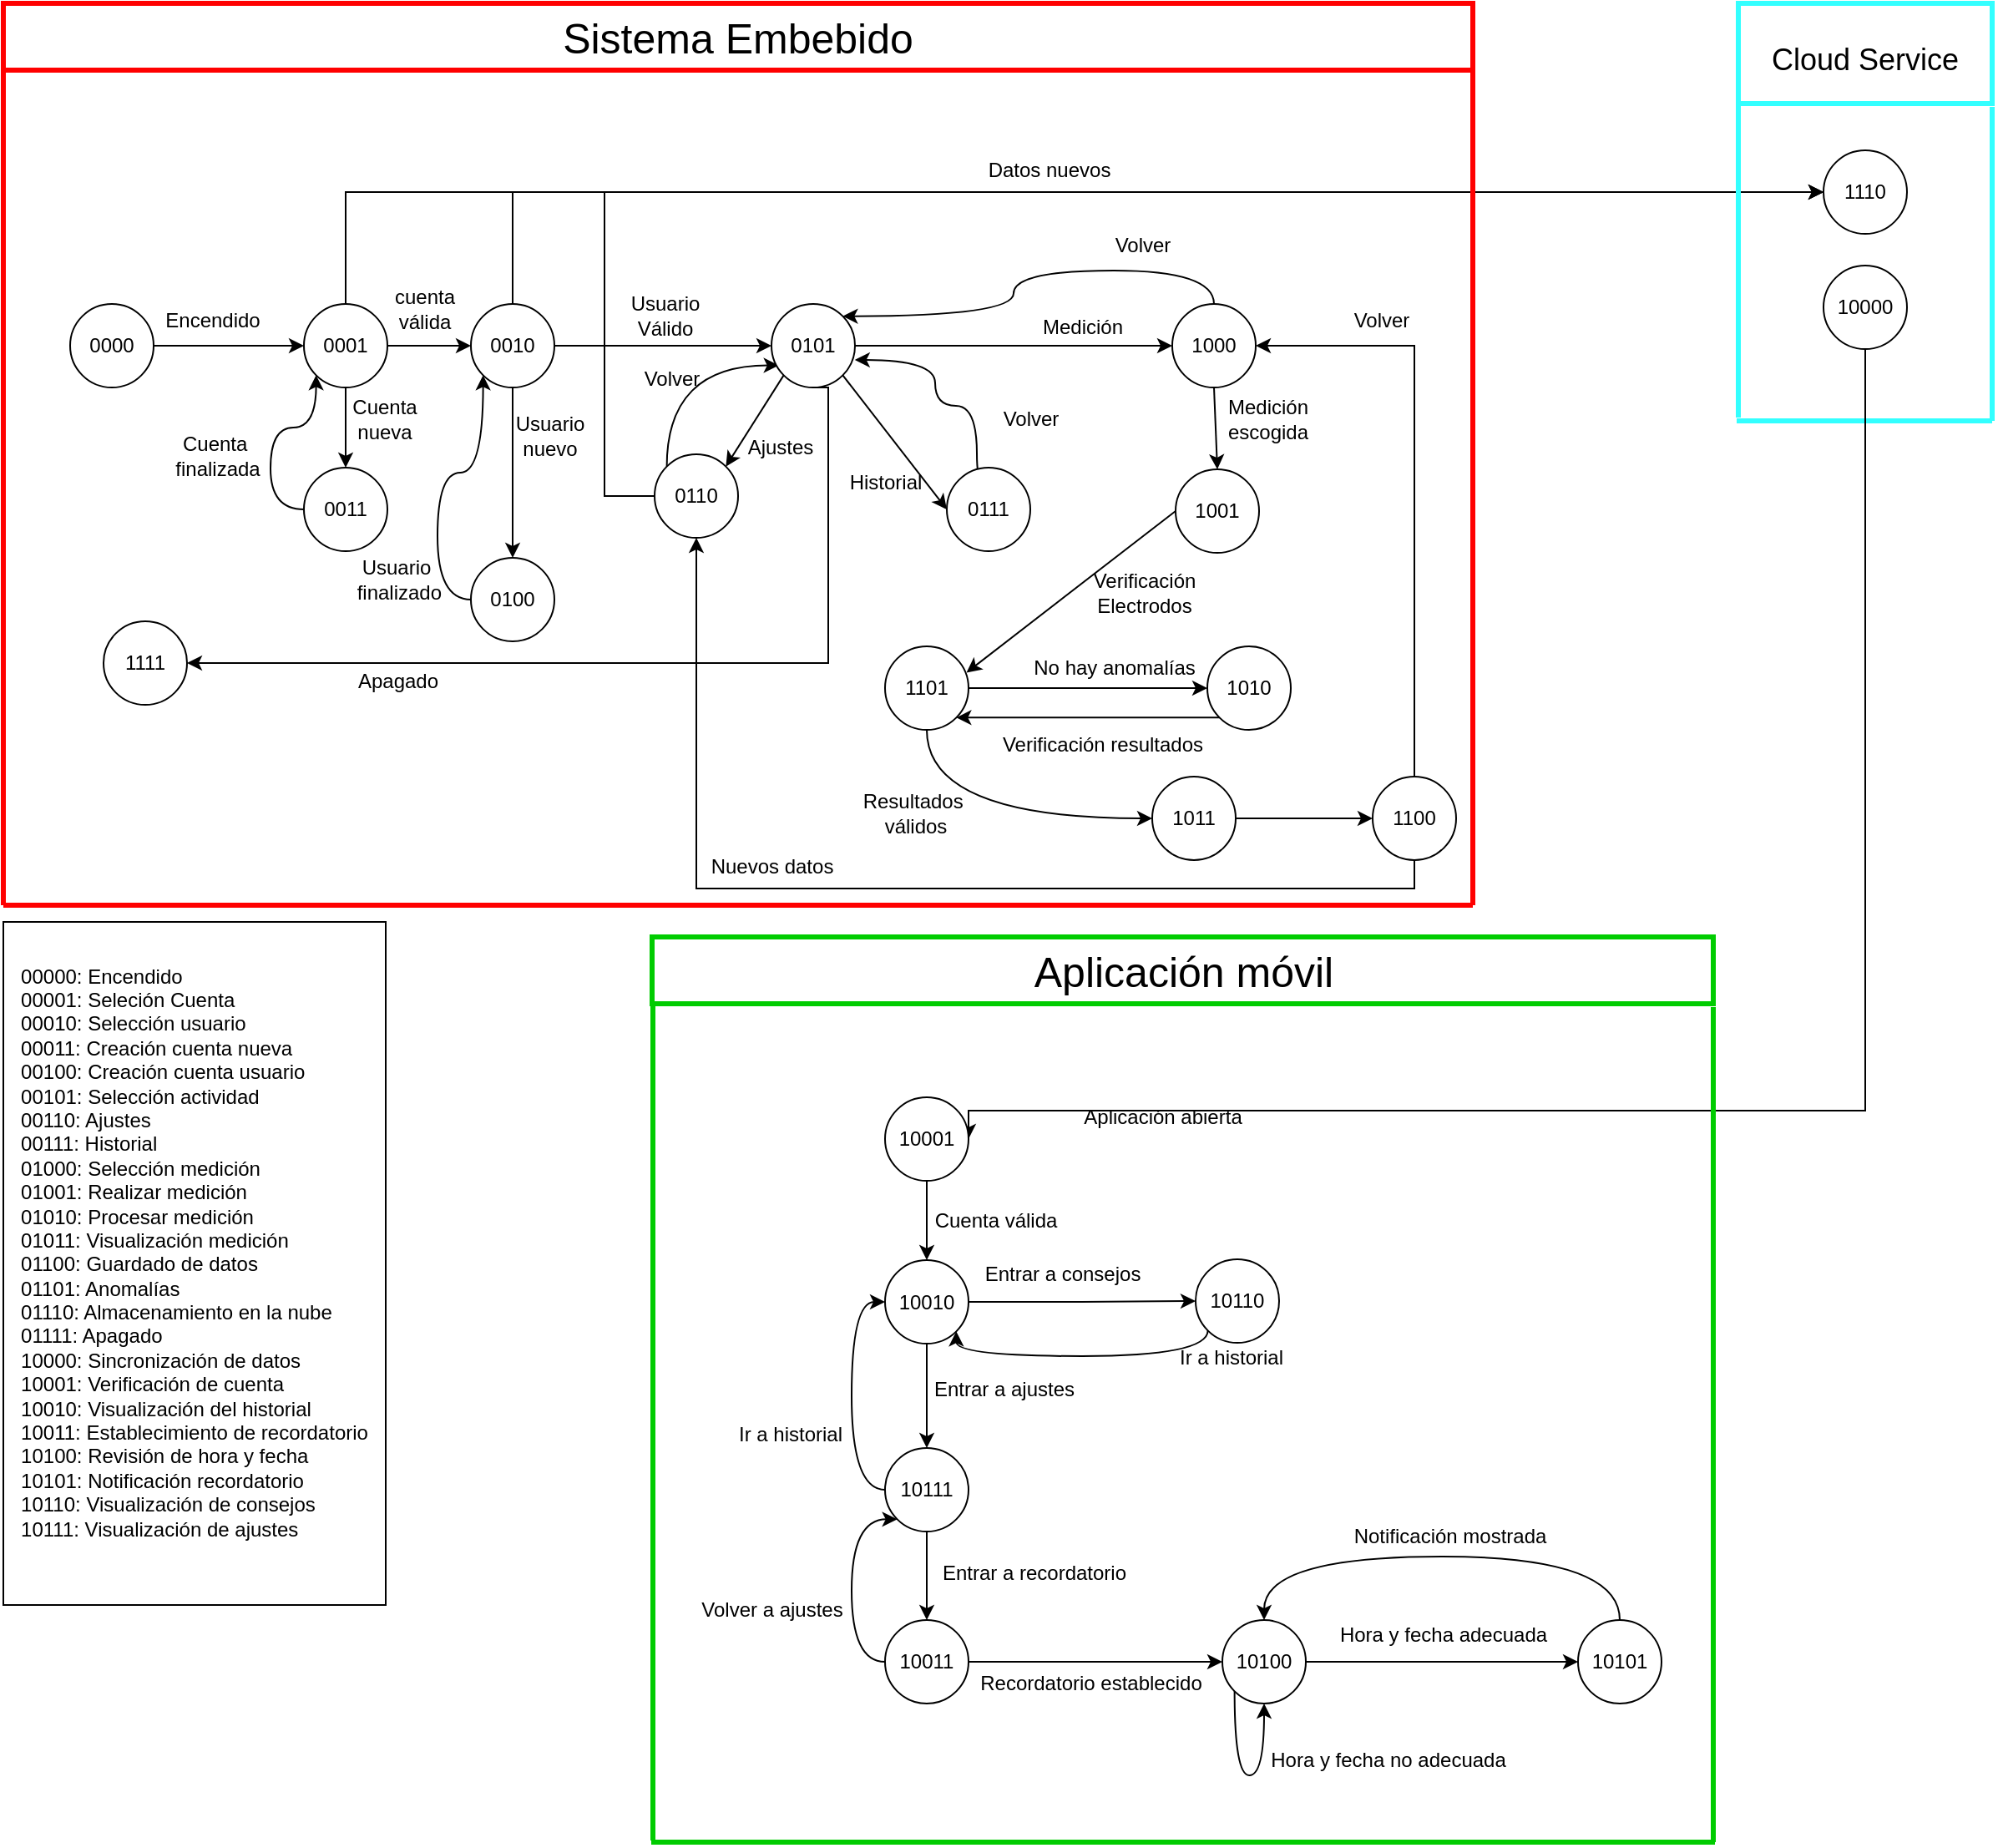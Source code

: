 <mxfile version="15.7.1" type="github">
  <diagram id="FmIkokVJy6Wc5SHlGy2X" name="Page-1">
    <mxGraphModel dx="835" dy="1308" grid="0" gridSize="10" guides="1" tooltips="1" connect="1" arrows="1" fold="1" page="0" pageScale="1" pageWidth="1100" pageHeight="850" math="0" shadow="0">
      <root>
        <mxCell id="0" />
        <mxCell id="1" parent="0" />
        <mxCell id="qjmVasq7lAUF9xXz4wal-26" value="" style="edgeStyle=orthogonalEdgeStyle;rounded=0;orthogonalLoop=1;jettySize=auto;html=1;strokeColor=#000000;" parent="1" source="qjmVasq7lAUF9xXz4wal-3" target="qjmVasq7lAUF9xXz4wal-6" edge="1">
          <mxGeometry relative="1" as="geometry" />
        </mxCell>
        <mxCell id="qjmVasq7lAUF9xXz4wal-3" value="0000" style="ellipse;whiteSpace=wrap;html=1;aspect=fixed;" parent="1" vertex="1">
          <mxGeometry x="1160" y="180" width="50" height="50" as="geometry" />
        </mxCell>
        <mxCell id="qjmVasq7lAUF9xXz4wal-4" value="&lt;div style=&quot;text-align: left&quot;&gt;&lt;span&gt;00000: Encendido&lt;/span&gt;&lt;/div&gt;&lt;div style=&quot;text-align: left&quot;&gt;&lt;span&gt;00001: Seleción Cuenta&lt;/span&gt;&lt;/div&gt;&lt;div style=&quot;text-align: left&quot;&gt;&lt;span&gt;00010: Selección usuario&lt;/span&gt;&lt;/div&gt;&lt;div style=&quot;text-align: left&quot;&gt;&lt;span&gt;00011: Creación cuenta nueva&lt;/span&gt;&lt;/div&gt;&lt;div style=&quot;text-align: left&quot;&gt;&lt;span&gt;00100: Creación cuenta usuario&lt;/span&gt;&lt;/div&gt;&lt;div style=&quot;text-align: left&quot;&gt;&lt;span&gt;00101: Selección actividad&lt;/span&gt;&lt;/div&gt;&lt;div style=&quot;text-align: left&quot;&gt;&lt;span&gt;00110: Ajustes&amp;nbsp;&lt;/span&gt;&lt;/div&gt;&lt;div style=&quot;text-align: left&quot;&gt;&lt;span&gt;00111: Historial&lt;/span&gt;&lt;/div&gt;&lt;div style=&quot;text-align: left&quot;&gt;&lt;span&gt;01000: Selección medición&lt;/span&gt;&lt;/div&gt;&lt;div style=&quot;text-align: left&quot;&gt;&lt;span&gt;01001: Realizar medición&lt;/span&gt;&lt;/div&gt;&lt;div style=&quot;text-align: left&quot;&gt;&lt;span&gt;01010: Procesar medición&lt;/span&gt;&lt;/div&gt;&lt;div style=&quot;text-align: left&quot;&gt;&lt;span&gt;01011: Visualización medición&lt;/span&gt;&lt;/div&gt;&lt;div style=&quot;text-align: left&quot;&gt;&lt;span&gt;01100: Guardado de datos&lt;/span&gt;&lt;/div&gt;&lt;div style=&quot;text-align: left&quot;&gt;&lt;span&gt;01101: Anomalías&lt;/span&gt;&lt;/div&gt;&lt;div style=&quot;text-align: left&quot;&gt;&lt;span&gt;01110: Almacenamiento en la nube&amp;nbsp;&lt;/span&gt;&lt;/div&gt;&lt;div style=&quot;text-align: left&quot;&gt;&lt;span&gt;01111: Apagado&lt;/span&gt;&lt;/div&gt;&lt;div style=&quot;text-align: left&quot;&gt;&lt;span&gt;10000: Sincronización de datos&lt;/span&gt;&lt;/div&gt;&lt;div style=&quot;text-align: left&quot;&gt;&lt;span&gt;10001: Verificación de cuenta&lt;/span&gt;&lt;/div&gt;&lt;div style=&quot;text-align: left&quot;&gt;&lt;span&gt;10010: Visualización del historial&lt;/span&gt;&lt;/div&gt;&lt;div style=&quot;text-align: left&quot;&gt;&lt;span&gt;10011: Establecimiento de recordatorio&lt;/span&gt;&lt;/div&gt;&lt;div style=&quot;text-align: left&quot;&gt;&lt;span&gt;10100: Revisión de hora y fecha&lt;/span&gt;&lt;/div&gt;&lt;div style=&quot;text-align: left&quot;&gt;&lt;span&gt;10101: Notificación recordatorio&lt;/span&gt;&lt;/div&gt;&lt;div style=&quot;text-align: left&quot;&gt;&lt;span&gt;10110: Visualización de consejos&lt;/span&gt;&lt;/div&gt;&lt;div style=&quot;text-align: left&quot;&gt;&lt;span&gt;10111: Visualización de ajustes&lt;/span&gt;&lt;/div&gt;&lt;div style=&quot;text-align: left&quot;&gt;&lt;br&gt;&lt;/div&gt;" style="text;html=1;strokeColor=default;fillColor=none;align=center;verticalAlign=middle;whiteSpace=wrap;rounded=0;" parent="1" vertex="1">
          <mxGeometry x="1120" y="550" width="229" height="409" as="geometry" />
        </mxCell>
        <mxCell id="qjmVasq7lAUF9xXz4wal-24" value="" style="edgeStyle=orthogonalEdgeStyle;rounded=0;orthogonalLoop=1;jettySize=auto;html=1;strokeColor=#000000;" parent="1" source="qjmVasq7lAUF9xXz4wal-6" target="qjmVasq7lAUF9xXz4wal-17" edge="1">
          <mxGeometry relative="1" as="geometry" />
        </mxCell>
        <mxCell id="qjmVasq7lAUF9xXz4wal-27" value="" style="edgeStyle=orthogonalEdgeStyle;rounded=0;orthogonalLoop=1;jettySize=auto;html=1;strokeColor=#000000;" parent="1" source="qjmVasq7lAUF9xXz4wal-6" target="qjmVasq7lAUF9xXz4wal-8" edge="1">
          <mxGeometry relative="1" as="geometry" />
        </mxCell>
        <mxCell id="qjmVasq7lAUF9xXz4wal-52" style="edgeStyle=orthogonalEdgeStyle;rounded=0;orthogonalLoop=1;jettySize=auto;html=1;exitX=0.5;exitY=0;exitDx=0;exitDy=0;entryX=0;entryY=0.5;entryDx=0;entryDy=0;strokeColor=#000000;" parent="1" source="qjmVasq7lAUF9xXz4wal-6" target="qjmVasq7lAUF9xXz4wal-19" edge="1">
          <mxGeometry relative="1" as="geometry" />
        </mxCell>
        <mxCell id="qjmVasq7lAUF9xXz4wal-6" value="0001" style="ellipse;whiteSpace=wrap;html=1;aspect=fixed;" parent="1" vertex="1">
          <mxGeometry x="1300" y="180" width="50" height="50" as="geometry" />
        </mxCell>
        <mxCell id="qjmVasq7lAUF9xXz4wal-25" value="" style="edgeStyle=orthogonalEdgeStyle;rounded=0;orthogonalLoop=1;jettySize=auto;html=1;strokeColor=#000000;" parent="1" source="qjmVasq7lAUF9xXz4wal-8" target="qjmVasq7lAUF9xXz4wal-16" edge="1">
          <mxGeometry relative="1" as="geometry" />
        </mxCell>
        <mxCell id="qjmVasq7lAUF9xXz4wal-30" value="" style="edgeStyle=none;rounded=0;orthogonalLoop=1;jettySize=auto;html=1;strokeColor=#000000;" parent="1" source="qjmVasq7lAUF9xXz4wal-8" target="qjmVasq7lAUF9xXz4wal-15" edge="1">
          <mxGeometry relative="1" as="geometry">
            <mxPoint x="1530" y="205" as="targetPoint" />
          </mxGeometry>
        </mxCell>
        <mxCell id="qjmVasq7lAUF9xXz4wal-53" style="edgeStyle=orthogonalEdgeStyle;rounded=0;orthogonalLoop=1;jettySize=auto;html=1;exitX=0.5;exitY=0;exitDx=0;exitDy=0;entryX=0;entryY=0.5;entryDx=0;entryDy=0;strokeColor=#000000;" parent="1" source="qjmVasq7lAUF9xXz4wal-8" target="qjmVasq7lAUF9xXz4wal-19" edge="1">
          <mxGeometry relative="1" as="geometry" />
        </mxCell>
        <mxCell id="qjmVasq7lAUF9xXz4wal-8" value="0010" style="ellipse;whiteSpace=wrap;html=1;aspect=fixed;" parent="1" vertex="1">
          <mxGeometry x="1400" y="180" width="50" height="50" as="geometry" />
        </mxCell>
        <mxCell id="qjmVasq7lAUF9xXz4wal-48" style="rounded=0;orthogonalLoop=1;jettySize=auto;html=1;exitX=0;exitY=0.5;exitDx=0;exitDy=0;entryX=0.976;entryY=0.314;entryDx=0;entryDy=0;entryPerimeter=0;strokeColor=#000000;" parent="1" source="qjmVasq7lAUF9xXz4wal-10" target="qjmVasq7lAUF9xXz4wal-20" edge="1">
          <mxGeometry relative="1" as="geometry" />
        </mxCell>
        <mxCell id="qjmVasq7lAUF9xXz4wal-10" value="1001" style="ellipse;whiteSpace=wrap;html=1;aspect=fixed;" parent="1" vertex="1">
          <mxGeometry x="1822" y="279" width="50" height="50" as="geometry" />
        </mxCell>
        <mxCell id="qjmVasq7lAUF9xXz4wal-47" style="edgeStyle=orthogonalEdgeStyle;curved=1;rounded=0;orthogonalLoop=1;jettySize=auto;html=1;exitX=1;exitY=0;exitDx=0;exitDy=0;entryX=0.998;entryY=0.669;entryDx=0;entryDy=0;entryPerimeter=0;strokeColor=#000000;" parent="1" source="qjmVasq7lAUF9xXz4wal-11" target="qjmVasq7lAUF9xXz4wal-15" edge="1">
          <mxGeometry relative="1" as="geometry">
            <Array as="points">
              <mxPoint x="1703" y="298" />
              <mxPoint x="1703" y="241" />
              <mxPoint x="1678" y="241" />
              <mxPoint x="1678" y="214" />
            </Array>
          </mxGeometry>
        </mxCell>
        <mxCell id="qjmVasq7lAUF9xXz4wal-11" value="0111" style="ellipse;whiteSpace=wrap;html=1;aspect=fixed;" parent="1" vertex="1">
          <mxGeometry x="1685" y="278" width="50" height="50" as="geometry" />
        </mxCell>
        <mxCell id="qjmVasq7lAUF9xXz4wal-39" style="edgeStyle=none;rounded=0;orthogonalLoop=1;jettySize=auto;html=1;exitX=0.5;exitY=1;exitDx=0;exitDy=0;entryX=0.5;entryY=0;entryDx=0;entryDy=0;strokeColor=#000000;" parent="1" source="qjmVasq7lAUF9xXz4wal-12" target="qjmVasq7lAUF9xXz4wal-10" edge="1">
          <mxGeometry relative="1" as="geometry" />
        </mxCell>
        <mxCell id="qjmVasq7lAUF9xXz4wal-44" style="edgeStyle=orthogonalEdgeStyle;rounded=0;orthogonalLoop=1;jettySize=auto;html=1;exitX=0.5;exitY=0;exitDx=0;exitDy=0;entryX=1;entryY=0;entryDx=0;entryDy=0;strokeColor=#000000;curved=1;" parent="1" source="qjmVasq7lAUF9xXz4wal-12" target="qjmVasq7lAUF9xXz4wal-15" edge="1">
          <mxGeometry relative="1" as="geometry" />
        </mxCell>
        <mxCell id="qjmVasq7lAUF9xXz4wal-12" value="1000" style="ellipse;whiteSpace=wrap;html=1;aspect=fixed;" parent="1" vertex="1">
          <mxGeometry x="1820" y="180" width="50" height="50" as="geometry" />
        </mxCell>
        <mxCell id="qjmVasq7lAUF9xXz4wal-46" style="edgeStyle=orthogonalEdgeStyle;curved=1;rounded=0;orthogonalLoop=1;jettySize=auto;html=1;exitX=0;exitY=0;exitDx=0;exitDy=0;entryX=0.087;entryY=0.736;entryDx=0;entryDy=0;entryPerimeter=0;strokeColor=#000000;" parent="1" source="qjmVasq7lAUF9xXz4wal-14" target="qjmVasq7lAUF9xXz4wal-15" edge="1">
          <mxGeometry relative="1" as="geometry">
            <Array as="points">
              <mxPoint x="1517" y="217" />
            </Array>
          </mxGeometry>
        </mxCell>
        <mxCell id="qjmVasq7lAUF9xXz4wal-54" style="edgeStyle=orthogonalEdgeStyle;rounded=0;orthogonalLoop=1;jettySize=auto;html=1;entryX=0;entryY=0.5;entryDx=0;entryDy=0;strokeColor=#000000;" parent="1" source="qjmVasq7lAUF9xXz4wal-14" target="qjmVasq7lAUF9xXz4wal-19" edge="1">
          <mxGeometry relative="1" as="geometry">
            <Array as="points">
              <mxPoint x="1480" y="295" />
              <mxPoint x="1480" y="113" />
            </Array>
          </mxGeometry>
        </mxCell>
        <mxCell id="qjmVasq7lAUF9xXz4wal-14" value="0110" style="ellipse;whiteSpace=wrap;html=1;aspect=fixed;" parent="1" vertex="1">
          <mxGeometry x="1510" y="270" width="50" height="50" as="geometry" />
        </mxCell>
        <mxCell id="qjmVasq7lAUF9xXz4wal-34" style="rounded=0;orthogonalLoop=1;jettySize=auto;html=1;exitX=0;exitY=1;exitDx=0;exitDy=0;entryX=1;entryY=0;entryDx=0;entryDy=0;strokeColor=#000000;" parent="1" source="qjmVasq7lAUF9xXz4wal-15" target="qjmVasq7lAUF9xXz4wal-14" edge="1">
          <mxGeometry relative="1" as="geometry" />
        </mxCell>
        <mxCell id="qjmVasq7lAUF9xXz4wal-37" style="edgeStyle=none;rounded=0;orthogonalLoop=1;jettySize=auto;html=1;exitX=1;exitY=0.5;exitDx=0;exitDy=0;strokeColor=#000000;" parent="1" source="qjmVasq7lAUF9xXz4wal-15" target="qjmVasq7lAUF9xXz4wal-12" edge="1">
          <mxGeometry relative="1" as="geometry" />
        </mxCell>
        <mxCell id="qjmVasq7lAUF9xXz4wal-38" style="edgeStyle=none;rounded=0;orthogonalLoop=1;jettySize=auto;html=1;exitX=1;exitY=1;exitDx=0;exitDy=0;entryX=0;entryY=0.5;entryDx=0;entryDy=0;strokeColor=#000000;" parent="1" source="qjmVasq7lAUF9xXz4wal-15" target="qjmVasq7lAUF9xXz4wal-11" edge="1">
          <mxGeometry relative="1" as="geometry" />
        </mxCell>
        <mxCell id="qjmVasq7lAUF9xXz4wal-50" style="edgeStyle=orthogonalEdgeStyle;rounded=0;orthogonalLoop=1;jettySize=auto;html=1;exitX=0.5;exitY=1;exitDx=0;exitDy=0;strokeColor=#000000;" parent="1" source="qjmVasq7lAUF9xXz4wal-15" target="qjmVasq7lAUF9xXz4wal-18" edge="1">
          <mxGeometry relative="1" as="geometry">
            <Array as="points">
              <mxPoint x="1614" y="230" />
              <mxPoint x="1614" y="395" />
            </Array>
          </mxGeometry>
        </mxCell>
        <mxCell id="qjmVasq7lAUF9xXz4wal-15" value="0101" style="ellipse;whiteSpace=wrap;html=1;aspect=fixed;" parent="1" vertex="1">
          <mxGeometry x="1580" y="180" width="50" height="50" as="geometry" />
        </mxCell>
        <mxCell id="qjmVasq7lAUF9xXz4wal-32" style="edgeStyle=orthogonalEdgeStyle;rounded=0;orthogonalLoop=1;jettySize=auto;html=1;exitX=0;exitY=0.5;exitDx=0;exitDy=0;entryX=0;entryY=1;entryDx=0;entryDy=0;strokeColor=#000000;curved=1;" parent="1" source="qjmVasq7lAUF9xXz4wal-16" target="qjmVasq7lAUF9xXz4wal-8" edge="1">
          <mxGeometry relative="1" as="geometry" />
        </mxCell>
        <mxCell id="qjmVasq7lAUF9xXz4wal-16" value="0100" style="ellipse;whiteSpace=wrap;html=1;aspect=fixed;" parent="1" vertex="1">
          <mxGeometry x="1400" y="332" width="50" height="50" as="geometry" />
        </mxCell>
        <mxCell id="qjmVasq7lAUF9xXz4wal-33" style="edgeStyle=orthogonalEdgeStyle;curved=1;rounded=0;orthogonalLoop=1;jettySize=auto;html=1;exitX=0;exitY=0.5;exitDx=0;exitDy=0;entryX=0;entryY=1;entryDx=0;entryDy=0;strokeColor=#000000;" parent="1" source="qjmVasq7lAUF9xXz4wal-17" target="qjmVasq7lAUF9xXz4wal-6" edge="1">
          <mxGeometry relative="1" as="geometry" />
        </mxCell>
        <mxCell id="qjmVasq7lAUF9xXz4wal-17" value="0011" style="ellipse;whiteSpace=wrap;html=1;aspect=fixed;" parent="1" vertex="1">
          <mxGeometry x="1300" y="278" width="50" height="50" as="geometry" />
        </mxCell>
        <mxCell id="qjmVasq7lAUF9xXz4wal-18" value="1111" style="ellipse;whiteSpace=wrap;html=1;aspect=fixed;" parent="1" vertex="1">
          <mxGeometry x="1180" y="370" width="50" height="50" as="geometry" />
        </mxCell>
        <mxCell id="qjmVasq7lAUF9xXz4wal-19" value="1110" style="ellipse;whiteSpace=wrap;html=1;aspect=fixed;" parent="1" vertex="1">
          <mxGeometry x="2210" y="88" width="50" height="50" as="geometry" />
        </mxCell>
        <mxCell id="qjmVasq7lAUF9xXz4wal-49" style="rounded=0;orthogonalLoop=1;jettySize=auto;html=1;exitX=1;exitY=0.5;exitDx=0;exitDy=0;strokeColor=#000000;" parent="1" source="qjmVasq7lAUF9xXz4wal-20" target="qjmVasq7lAUF9xXz4wal-23" edge="1">
          <mxGeometry relative="1" as="geometry" />
        </mxCell>
        <mxCell id="7SS27wk1Vbm55yqTDaHD-83" style="edgeStyle=orthogonalEdgeStyle;curved=1;rounded=0;orthogonalLoop=1;jettySize=auto;html=1;exitX=0.5;exitY=1;exitDx=0;exitDy=0;entryX=0;entryY=0.5;entryDx=0;entryDy=0;startArrow=none;startFill=0;strokeColor=#000000;" edge="1" parent="1" source="qjmVasq7lAUF9xXz4wal-20" target="qjmVasq7lAUF9xXz4wal-22">
          <mxGeometry relative="1" as="geometry" />
        </mxCell>
        <mxCell id="qjmVasq7lAUF9xXz4wal-20" value="1101" style="ellipse;whiteSpace=wrap;html=1;aspect=fixed;" parent="1" vertex="1">
          <mxGeometry x="1648" y="385" width="50" height="50" as="geometry" />
        </mxCell>
        <mxCell id="qjmVasq7lAUF9xXz4wal-43" style="edgeStyle=orthogonalEdgeStyle;rounded=0;orthogonalLoop=1;jettySize=auto;html=1;exitX=0.5;exitY=0;exitDx=0;exitDy=0;entryX=1;entryY=0.5;entryDx=0;entryDy=0;strokeColor=#000000;" parent="1" source="qjmVasq7lAUF9xXz4wal-21" target="qjmVasq7lAUF9xXz4wal-12" edge="1">
          <mxGeometry relative="1" as="geometry" />
        </mxCell>
        <mxCell id="qjmVasq7lAUF9xXz4wal-55" style="edgeStyle=orthogonalEdgeStyle;rounded=0;orthogonalLoop=1;jettySize=auto;html=1;exitX=0.5;exitY=1;exitDx=0;exitDy=0;entryX=0.5;entryY=1;entryDx=0;entryDy=0;strokeColor=#000000;" parent="1" source="qjmVasq7lAUF9xXz4wal-21" target="qjmVasq7lAUF9xXz4wal-14" edge="1">
          <mxGeometry relative="1" as="geometry">
            <Array as="points">
              <mxPoint x="1965" y="530" />
              <mxPoint x="1535" y="530" />
            </Array>
          </mxGeometry>
        </mxCell>
        <mxCell id="qjmVasq7lAUF9xXz4wal-21" value="1100" style="ellipse;whiteSpace=wrap;html=1;aspect=fixed;" parent="1" vertex="1">
          <mxGeometry x="1940" y="463" width="50" height="50" as="geometry" />
        </mxCell>
        <mxCell id="qjmVasq7lAUF9xXz4wal-42" style="edgeStyle=none;rounded=0;orthogonalLoop=1;jettySize=auto;html=1;exitX=1;exitY=0.5;exitDx=0;exitDy=0;entryX=0;entryY=0.5;entryDx=0;entryDy=0;strokeColor=#000000;" parent="1" source="qjmVasq7lAUF9xXz4wal-22" target="qjmVasq7lAUF9xXz4wal-21" edge="1">
          <mxGeometry relative="1" as="geometry" />
        </mxCell>
        <mxCell id="qjmVasq7lAUF9xXz4wal-22" value="1011" style="ellipse;whiteSpace=wrap;html=1;aspect=fixed;" parent="1" vertex="1">
          <mxGeometry x="1808" y="463" width="50" height="50" as="geometry" />
        </mxCell>
        <mxCell id="7SS27wk1Vbm55yqTDaHD-81" style="edgeStyle=orthogonalEdgeStyle;curved=1;rounded=0;orthogonalLoop=1;jettySize=auto;html=1;exitX=0;exitY=1;exitDx=0;exitDy=0;entryX=1;entryY=1;entryDx=0;entryDy=0;startArrow=none;startFill=0;strokeColor=#000000;" edge="1" parent="1" source="qjmVasq7lAUF9xXz4wal-23" target="qjmVasq7lAUF9xXz4wal-20">
          <mxGeometry relative="1" as="geometry" />
        </mxCell>
        <mxCell id="qjmVasq7lAUF9xXz4wal-23" value="1010" style="ellipse;whiteSpace=wrap;html=1;aspect=fixed;" parent="1" vertex="1">
          <mxGeometry x="1841" y="385" width="50" height="50" as="geometry" />
        </mxCell>
        <mxCell id="qjmVasq7lAUF9xXz4wal-60" value="" style="endArrow=none;html=1;rounded=0;strokeColor=#FF0000;endFill=0;fontColor=#FF0000;shadow=0;strokeWidth=3;" parent="1" edge="1">
          <mxGeometry width="50" height="50" relative="1" as="geometry">
            <mxPoint x="1120" y="540" as="sourcePoint" />
            <mxPoint x="1120" y="40" as="targetPoint" />
          </mxGeometry>
        </mxCell>
        <mxCell id="qjmVasq7lAUF9xXz4wal-61" value="" style="endArrow=none;html=1;rounded=0;strokeColor=#FF0000;endFill=0;fontColor=#000000;shadow=0;strokeWidth=3;" parent="1" edge="1">
          <mxGeometry width="50" height="50" relative="1" as="geometry">
            <mxPoint x="2000" y="540" as="sourcePoint" />
            <mxPoint x="2000" y="40" as="targetPoint" />
          </mxGeometry>
        </mxCell>
        <mxCell id="qjmVasq7lAUF9xXz4wal-62" value="" style="endArrow=none;html=1;rounded=0;strokeColor=#FF0000;endFill=0;fontColor=#FF0000;shadow=0;strokeWidth=3;" parent="1" edge="1">
          <mxGeometry width="50" height="50" relative="1" as="geometry">
            <mxPoint x="1120" y="540" as="sourcePoint" />
            <mxPoint x="2000" y="540" as="targetPoint" />
          </mxGeometry>
        </mxCell>
        <mxCell id="qjmVasq7lAUF9xXz4wal-63" value="" style="endArrow=none;html=1;rounded=0;strokeColor=#000000;endFill=0;fontColor=#FF0000;" parent="1" edge="1">
          <mxGeometry width="50" height="50" relative="1" as="geometry">
            <mxPoint x="1120" y="40" as="sourcePoint" />
            <mxPoint x="2000" y="40" as="targetPoint" />
          </mxGeometry>
        </mxCell>
        <mxCell id="qjmVasq7lAUF9xXz4wal-65" value="&lt;span&gt;Sistema Embebido&lt;/span&gt;" style="rounded=0;whiteSpace=wrap;html=1;shadow=0;glass=0;sketch=0;fontSize=25;strokeColor=#FF0000;align=center;strokeWidth=3;" parent="1" vertex="1">
          <mxGeometry x="1120" width="880" height="40" as="geometry" />
        </mxCell>
        <mxCell id="qjmVasq7lAUF9xXz4wal-66" value="" style="endArrow=none;html=1;rounded=0;fontSize=25;strokeColor=#33FFFF;strokeWidth=3;" parent="1" edge="1">
          <mxGeometry width="50" height="50" relative="1" as="geometry">
            <mxPoint x="2159" y="248" as="sourcePoint" />
            <mxPoint x="2159" y="60" as="targetPoint" />
          </mxGeometry>
        </mxCell>
        <mxCell id="qjmVasq7lAUF9xXz4wal-68" value="" style="endArrow=none;html=1;rounded=0;fontSize=25;strokeColor=#33FFFF;strokeWidth=3;" parent="1" edge="1">
          <mxGeometry width="50" height="50" relative="1" as="geometry">
            <mxPoint x="2158" y="250" as="sourcePoint" />
            <mxPoint x="2311" y="250" as="targetPoint" />
          </mxGeometry>
        </mxCell>
        <mxCell id="qjmVasq7lAUF9xXz4wal-69" value="" style="endArrow=none;html=1;rounded=0;fontSize=25;strokeColor=#000000;" parent="1" edge="1">
          <mxGeometry width="50" height="50" relative="1" as="geometry">
            <mxPoint x="2159" y="59" as="sourcePoint" />
            <mxPoint x="2312" y="59" as="targetPoint" />
          </mxGeometry>
        </mxCell>
        <mxCell id="qjmVasq7lAUF9xXz4wal-70" value="&lt;font style=&quot;font-size: 18px&quot;&gt;Cloud Service&lt;/font&gt;" style="rounded=0;whiteSpace=wrap;html=1;shadow=0;glass=0;sketch=0;fontSize=25;strokeColor=#33FFFF;align=center;strokeWidth=3;" parent="1" vertex="1">
          <mxGeometry x="2159" width="152" height="60" as="geometry" />
        </mxCell>
        <mxCell id="7SS27wk1Vbm55yqTDaHD-30" style="edgeStyle=orthogonalEdgeStyle;rounded=0;orthogonalLoop=1;jettySize=auto;html=1;exitX=0.5;exitY=1;exitDx=0;exitDy=0;startArrow=none;startFill=0;strokeColor=#000000;entryX=1;entryY=0.5;entryDx=0;entryDy=0;" edge="1" parent="1" source="7SS27wk1Vbm55yqTDaHD-1" target="7SS27wk1Vbm55yqTDaHD-3">
          <mxGeometry relative="1" as="geometry">
            <mxPoint x="2288" y="561" as="targetPoint" />
            <Array as="points">
              <mxPoint x="2235" y="663" />
            </Array>
          </mxGeometry>
        </mxCell>
        <mxCell id="7SS27wk1Vbm55yqTDaHD-1" value="10000" style="ellipse;whiteSpace=wrap;html=1;aspect=fixed;" vertex="1" parent="1">
          <mxGeometry x="2210" y="157" width="50" height="50" as="geometry" />
        </mxCell>
        <mxCell id="7SS27wk1Vbm55yqTDaHD-2" value="" style="endArrow=none;html=1;rounded=0;fontSize=25;strokeColor=#33FFFF;strokeWidth=3;" edge="1" parent="1">
          <mxGeometry width="50" height="50" relative="1" as="geometry">
            <mxPoint x="2311" y="250" as="sourcePoint" />
            <mxPoint x="2311" y="62" as="targetPoint" />
          </mxGeometry>
        </mxCell>
        <mxCell id="7SS27wk1Vbm55yqTDaHD-32" style="edgeStyle=orthogonalEdgeStyle;rounded=0;orthogonalLoop=1;jettySize=auto;html=1;exitX=0.5;exitY=1;exitDx=0;exitDy=0;entryX=0.5;entryY=0;entryDx=0;entryDy=0;startArrow=none;startFill=0;strokeColor=#000000;" edge="1" parent="1" source="7SS27wk1Vbm55yqTDaHD-3" target="7SS27wk1Vbm55yqTDaHD-4">
          <mxGeometry relative="1" as="geometry" />
        </mxCell>
        <mxCell id="7SS27wk1Vbm55yqTDaHD-3" value="10001" style="ellipse;whiteSpace=wrap;html=1;aspect=fixed;" vertex="1" parent="1">
          <mxGeometry x="1648" y="655" width="50" height="50" as="geometry" />
        </mxCell>
        <mxCell id="7SS27wk1Vbm55yqTDaHD-37" style="edgeStyle=orthogonalEdgeStyle;rounded=0;orthogonalLoop=1;jettySize=auto;html=1;exitX=0.5;exitY=1;exitDx=0;exitDy=0;entryX=0.5;entryY=0;entryDx=0;entryDy=0;startArrow=none;startFill=0;strokeColor=#000000;" edge="1" parent="1" source="7SS27wk1Vbm55yqTDaHD-4" target="7SS27wk1Vbm55yqTDaHD-36">
          <mxGeometry relative="1" as="geometry" />
        </mxCell>
        <mxCell id="7SS27wk1Vbm55yqTDaHD-41" style="edgeStyle=orthogonalEdgeStyle;rounded=0;orthogonalLoop=1;jettySize=auto;html=1;exitX=1;exitY=0.5;exitDx=0;exitDy=0;entryX=0;entryY=0.5;entryDx=0;entryDy=0;startArrow=none;startFill=0;strokeColor=#000000;" edge="1" parent="1" source="7SS27wk1Vbm55yqTDaHD-4" target="7SS27wk1Vbm55yqTDaHD-15">
          <mxGeometry relative="1" as="geometry" />
        </mxCell>
        <mxCell id="7SS27wk1Vbm55yqTDaHD-4" value="10010" style="ellipse;whiteSpace=wrap;html=1;aspect=fixed;" vertex="1" parent="1">
          <mxGeometry x="1648" y="752.5" width="50" height="50" as="geometry" />
        </mxCell>
        <mxCell id="7SS27wk1Vbm55yqTDaHD-47" style="edgeStyle=orthogonalEdgeStyle;rounded=0;orthogonalLoop=1;jettySize=auto;html=1;exitX=1;exitY=0.5;exitDx=0;exitDy=0;entryX=0;entryY=0.5;entryDx=0;entryDy=0;startArrow=none;startFill=0;strokeColor=#000000;" edge="1" parent="1" source="7SS27wk1Vbm55yqTDaHD-5" target="7SS27wk1Vbm55yqTDaHD-6">
          <mxGeometry relative="1" as="geometry" />
        </mxCell>
        <mxCell id="7SS27wk1Vbm55yqTDaHD-54" style="edgeStyle=orthogonalEdgeStyle;curved=1;rounded=0;orthogonalLoop=1;jettySize=auto;html=1;exitX=0;exitY=0.5;exitDx=0;exitDy=0;entryX=0;entryY=1;entryDx=0;entryDy=0;startArrow=none;startFill=0;strokeColor=#000000;" edge="1" parent="1" source="7SS27wk1Vbm55yqTDaHD-5" target="7SS27wk1Vbm55yqTDaHD-36">
          <mxGeometry relative="1" as="geometry">
            <Array as="points">
              <mxPoint x="1628" y="993" />
              <mxPoint x="1628" y="908" />
            </Array>
          </mxGeometry>
        </mxCell>
        <mxCell id="7SS27wk1Vbm55yqTDaHD-5" value="10011" style="ellipse;whiteSpace=wrap;html=1;aspect=fixed;" vertex="1" parent="1">
          <mxGeometry x="1648" y="968" width="50" height="50" as="geometry" />
        </mxCell>
        <mxCell id="7SS27wk1Vbm55yqTDaHD-48" style="edgeStyle=orthogonalEdgeStyle;rounded=0;orthogonalLoop=1;jettySize=auto;html=1;exitX=1;exitY=0.5;exitDx=0;exitDy=0;entryX=0;entryY=0.5;entryDx=0;entryDy=0;startArrow=none;startFill=0;strokeColor=#000000;" edge="1" parent="1" source="7SS27wk1Vbm55yqTDaHD-6" target="7SS27wk1Vbm55yqTDaHD-12">
          <mxGeometry relative="1" as="geometry" />
        </mxCell>
        <mxCell id="7SS27wk1Vbm55yqTDaHD-6" value="10100" style="ellipse;whiteSpace=wrap;html=1;aspect=fixed;" vertex="1" parent="1">
          <mxGeometry x="1850" y="968" width="50" height="50" as="geometry" />
        </mxCell>
        <mxCell id="7SS27wk1Vbm55yqTDaHD-52" style="edgeStyle=orthogonalEdgeStyle;curved=1;rounded=0;orthogonalLoop=1;jettySize=auto;html=1;exitX=0.5;exitY=0;exitDx=0;exitDy=0;entryX=0.5;entryY=0;entryDx=0;entryDy=0;startArrow=none;startFill=0;strokeColor=#000000;" edge="1" parent="1" source="7SS27wk1Vbm55yqTDaHD-12" target="7SS27wk1Vbm55yqTDaHD-6">
          <mxGeometry relative="1" as="geometry">
            <Array as="points">
              <mxPoint x="2088" y="930" />
              <mxPoint x="1875" y="930" />
            </Array>
          </mxGeometry>
        </mxCell>
        <mxCell id="7SS27wk1Vbm55yqTDaHD-12" value="10101" style="ellipse;whiteSpace=wrap;html=1;aspect=fixed;" vertex="1" parent="1">
          <mxGeometry x="2063" y="968" width="50" height="50" as="geometry" />
        </mxCell>
        <mxCell id="7SS27wk1Vbm55yqTDaHD-42" style="edgeStyle=orthogonalEdgeStyle;rounded=0;orthogonalLoop=1;jettySize=auto;html=1;exitX=0;exitY=1;exitDx=0;exitDy=0;entryX=1;entryY=1;entryDx=0;entryDy=0;startArrow=none;startFill=0;strokeColor=#000000;curved=1;" edge="1" parent="1" source="7SS27wk1Vbm55yqTDaHD-15" target="7SS27wk1Vbm55yqTDaHD-4">
          <mxGeometry relative="1" as="geometry">
            <Array as="points">
              <mxPoint x="1841" y="810" />
              <mxPoint x="1691" y="810" />
            </Array>
          </mxGeometry>
        </mxCell>
        <mxCell id="7SS27wk1Vbm55yqTDaHD-15" value="10110" style="ellipse;whiteSpace=wrap;html=1;aspect=fixed;" vertex="1" parent="1">
          <mxGeometry x="1834" y="752" width="50" height="50" as="geometry" />
        </mxCell>
        <mxCell id="7SS27wk1Vbm55yqTDaHD-18" value="Cuenta válida" style="text;html=1;align=center;verticalAlign=middle;resizable=0;points=[];autosize=1;strokeColor=none;fillColor=none;" vertex="1" parent="1">
          <mxGeometry x="1672" y="720" width="83" height="17" as="geometry" />
        </mxCell>
        <mxCell id="7SS27wk1Vbm55yqTDaHD-19" value="Entrar a recordatorio" style="text;html=1;align=center;verticalAlign=middle;resizable=0;points=[];autosize=1;strokeColor=none;fillColor=none;" vertex="1" parent="1">
          <mxGeometry x="1677" y="931" width="120" height="17" as="geometry" />
        </mxCell>
        <mxCell id="7SS27wk1Vbm55yqTDaHD-23" value="Hora y fecha no adecuada" style="text;html=1;align=center;verticalAlign=middle;resizable=0;points=[];autosize=1;strokeColor=none;fillColor=none;" vertex="1" parent="1">
          <mxGeometry x="1873" y="1043" width="151" height="17" as="geometry" />
        </mxCell>
        <mxCell id="7SS27wk1Vbm55yqTDaHD-24" value="Hora y fecha adecuada" style="text;html=1;align=center;verticalAlign=middle;resizable=0;points=[];autosize=1;strokeColor=none;fillColor=none;" vertex="1" parent="1">
          <mxGeometry x="1915" y="968" width="134" height="17" as="geometry" />
        </mxCell>
        <mxCell id="7SS27wk1Vbm55yqTDaHD-26" value="Aplicación abierta" style="text;html=1;align=center;verticalAlign=middle;resizable=0;points=[];autosize=1;strokeColor=none;fillColor=none;" vertex="1" parent="1">
          <mxGeometry x="1762" y="658" width="104" height="17" as="geometry" />
        </mxCell>
        <mxCell id="7SS27wk1Vbm55yqTDaHD-28" value="Entrar a consejos" style="text;html=1;align=center;verticalAlign=middle;resizable=0;points=[];autosize=1;strokeColor=none;fillColor=none;" vertex="1" parent="1">
          <mxGeometry x="1702" y="752" width="103" height="17" as="geometry" />
        </mxCell>
        <mxCell id="7SS27wk1Vbm55yqTDaHD-44" style="edgeStyle=orthogonalEdgeStyle;curved=1;rounded=0;orthogonalLoop=1;jettySize=auto;html=1;exitX=0;exitY=0.5;exitDx=0;exitDy=0;entryX=0;entryY=0.5;entryDx=0;entryDy=0;startArrow=none;startFill=0;strokeColor=#000000;" edge="1" parent="1" source="7SS27wk1Vbm55yqTDaHD-36" target="7SS27wk1Vbm55yqTDaHD-4">
          <mxGeometry relative="1" as="geometry" />
        </mxCell>
        <mxCell id="7SS27wk1Vbm55yqTDaHD-46" style="edgeStyle=orthogonalEdgeStyle;rounded=0;orthogonalLoop=1;jettySize=auto;html=1;exitX=0.5;exitY=1;exitDx=0;exitDy=0;entryX=0.5;entryY=0;entryDx=0;entryDy=0;startArrow=none;startFill=0;strokeColor=#000000;" edge="1" parent="1" source="7SS27wk1Vbm55yqTDaHD-36" target="7SS27wk1Vbm55yqTDaHD-5">
          <mxGeometry relative="1" as="geometry" />
        </mxCell>
        <mxCell id="7SS27wk1Vbm55yqTDaHD-36" value="10111" style="ellipse;whiteSpace=wrap;html=1;aspect=fixed;" vertex="1" parent="1">
          <mxGeometry x="1648" y="865" width="50" height="50" as="geometry" />
        </mxCell>
        <mxCell id="7SS27wk1Vbm55yqTDaHD-38" value="Entrar a ajustes" style="text;html=1;align=center;verticalAlign=middle;resizable=0;points=[];autosize=1;strokeColor=none;fillColor=none;" vertex="1" parent="1">
          <mxGeometry x="1672" y="821" width="94" height="17" as="geometry" />
        </mxCell>
        <mxCell id="7SS27wk1Vbm55yqTDaHD-43" value="Ir a historial" style="text;html=1;align=center;verticalAlign=middle;resizable=0;points=[];autosize=1;strokeColor=none;fillColor=none;" vertex="1" parent="1">
          <mxGeometry x="1819" y="802" width="72" height="17" as="geometry" />
        </mxCell>
        <mxCell id="7SS27wk1Vbm55yqTDaHD-45" value="Ir a historial" style="text;html=1;align=center;verticalAlign=middle;resizable=0;points=[];autosize=1;strokeColor=none;fillColor=none;" vertex="1" parent="1">
          <mxGeometry x="1555" y="848" width="72" height="17" as="geometry" />
        </mxCell>
        <mxCell id="7SS27wk1Vbm55yqTDaHD-49" style="edgeStyle=orthogonalEdgeStyle;rounded=0;orthogonalLoop=1;jettySize=auto;html=1;exitX=0;exitY=1;exitDx=0;exitDy=0;entryX=0.5;entryY=1;entryDx=0;entryDy=0;startArrow=none;startFill=0;strokeColor=#000000;curved=1;" edge="1" parent="1" source="7SS27wk1Vbm55yqTDaHD-6" target="7SS27wk1Vbm55yqTDaHD-6">
          <mxGeometry relative="1" as="geometry">
            <Array as="points">
              <mxPoint x="1857" y="1061" />
              <mxPoint x="1875" y="1061" />
            </Array>
          </mxGeometry>
        </mxCell>
        <mxCell id="7SS27wk1Vbm55yqTDaHD-50" value="Recordatorio establecido" style="text;html=1;align=center;verticalAlign=middle;resizable=0;points=[];autosize=1;strokeColor=none;fillColor=none;" vertex="1" parent="1">
          <mxGeometry x="1700" y="997" width="142" height="17" as="geometry" />
        </mxCell>
        <mxCell id="7SS27wk1Vbm55yqTDaHD-53" value="Notificación mostrada" style="text;html=1;align=center;verticalAlign=middle;resizable=0;points=[];autosize=1;strokeColor=none;fillColor=none;" vertex="1" parent="1">
          <mxGeometry x="1923" y="909" width="126" height="17" as="geometry" />
        </mxCell>
        <mxCell id="7SS27wk1Vbm55yqTDaHD-55" value="Volver a ajustes" style="text;html=1;align=center;verticalAlign=middle;resizable=0;points=[];autosize=1;strokeColor=none;fillColor=none;" vertex="1" parent="1">
          <mxGeometry x="1533" y="953" width="94" height="17" as="geometry" />
        </mxCell>
        <mxCell id="7SS27wk1Vbm55yqTDaHD-56" value="" style="endArrow=none;html=1;rounded=0;strokeColor=#00CC00;endFill=0;strokeWidth=3;" edge="1" parent="1">
          <mxGeometry width="50" height="50" relative="1" as="geometry">
            <mxPoint x="1509" y="1100" as="sourcePoint" />
            <mxPoint x="1509" y="600" as="targetPoint" />
          </mxGeometry>
        </mxCell>
        <mxCell id="7SS27wk1Vbm55yqTDaHD-57" value="" style="endArrow=none;html=1;rounded=0;strokeColor=#00CC00;endFill=0;strokeWidth=3;" edge="1" parent="1">
          <mxGeometry width="50" height="50" relative="1" as="geometry">
            <mxPoint x="2144" y="1101" as="sourcePoint" />
            <mxPoint x="2144" y="601" as="targetPoint" />
          </mxGeometry>
        </mxCell>
        <mxCell id="7SS27wk1Vbm55yqTDaHD-58" value="" style="endArrow=none;html=1;rounded=0;strokeColor=#00CC00;endFill=0;strokeWidth=3;" edge="1" parent="1">
          <mxGeometry width="50" height="50" relative="1" as="geometry">
            <mxPoint x="1508" y="1101" as="sourcePoint" />
            <mxPoint x="2145" y="1101" as="targetPoint" />
          </mxGeometry>
        </mxCell>
        <mxCell id="7SS27wk1Vbm55yqTDaHD-59" value="" style="endArrow=none;html=1;rounded=0;strokeColor=#000000;endFill=0;" edge="1" parent="1">
          <mxGeometry width="50" height="50" relative="1" as="geometry">
            <mxPoint x="1508" y="600" as="sourcePoint" />
            <mxPoint x="2145" y="600" as="targetPoint" />
          </mxGeometry>
        </mxCell>
        <mxCell id="7SS27wk1Vbm55yqTDaHD-60" value="&lt;span&gt;Aplicación móvil&lt;/span&gt;" style="rounded=0;whiteSpace=wrap;html=1;shadow=0;glass=0;sketch=0;fontSize=25;strokeColor=#00CC00;align=center;strokeWidth=3;" vertex="1" parent="1">
          <mxGeometry x="1508.5" y="559" width="635.5" height="40" as="geometry" />
        </mxCell>
        <mxCell id="7SS27wk1Vbm55yqTDaHD-61" value="Encendido" style="text;html=1;align=center;verticalAlign=middle;resizable=0;points=[];autosize=1;strokeColor=none;fillColor=none;" vertex="1" parent="1">
          <mxGeometry x="1211" y="181" width="67" height="17" as="geometry" />
        </mxCell>
        <mxCell id="7SS27wk1Vbm55yqTDaHD-62" value="Datos nuevos" style="text;html=1;align=center;verticalAlign=middle;resizable=0;points=[];autosize=1;strokeColor=none;fillColor=none;" vertex="1" parent="1">
          <mxGeometry x="1704" y="91" width="83" height="17" as="geometry" />
        </mxCell>
        <mxCell id="7SS27wk1Vbm55yqTDaHD-63" value="cuenta &lt;br&gt;válida" style="text;align=center;verticalAlign=middle;resizable=0;points=[];autosize=1;strokeColor=none;fillColor=none;html=1;labelBorderColor=none;labelBackgroundColor=none;" vertex="1" parent="1">
          <mxGeometry x="1349" y="167" width="46" height="31" as="geometry" />
        </mxCell>
        <mxCell id="7SS27wk1Vbm55yqTDaHD-64" value="Usuario&lt;br&gt;Válido" style="text;html=1;align=center;verticalAlign=middle;resizable=0;points=[];autosize=1;strokeColor=none;fillColor=none;" vertex="1" parent="1">
          <mxGeometry x="1490.5" y="171" width="51" height="31" as="geometry" />
        </mxCell>
        <mxCell id="7SS27wk1Vbm55yqTDaHD-65" value="Cuenta&amp;nbsp;&lt;br&gt;finalizada" style="text;html=1;align=center;verticalAlign=middle;resizable=0;points=[];autosize=1;strokeColor=none;fillColor=none;" vertex="1" parent="1">
          <mxGeometry x="1217" y="255" width="61" height="31" as="geometry" />
        </mxCell>
        <mxCell id="7SS27wk1Vbm55yqTDaHD-66" value="Usuario&lt;br&gt;&amp;nbsp;finalizado" style="text;html=1;align=center;verticalAlign=middle;resizable=0;points=[];autosize=1;strokeColor=none;fillColor=none;" vertex="1" parent="1">
          <mxGeometry x="1323" y="329" width="64" height="31" as="geometry" />
        </mxCell>
        <mxCell id="7SS27wk1Vbm55yqTDaHD-67" value="Cuenta&lt;br&gt;nueva" style="text;html=1;align=center;verticalAlign=middle;resizable=0;points=[];autosize=1;strokeColor=none;fillColor=none;" vertex="1" parent="1">
          <mxGeometry x="1323" y="233" width="49" height="31" as="geometry" />
        </mxCell>
        <mxCell id="7SS27wk1Vbm55yqTDaHD-68" value="Usuario&lt;br&gt;nuevo" style="text;html=1;align=center;verticalAlign=middle;resizable=0;points=[];autosize=1;strokeColor=none;fillColor=none;" vertex="1" parent="1">
          <mxGeometry x="1421" y="243" width="51" height="31" as="geometry" />
        </mxCell>
        <mxCell id="7SS27wk1Vbm55yqTDaHD-69" value="Medición" style="text;html=1;align=center;verticalAlign=middle;resizable=0;points=[];autosize=1;strokeColor=none;fillColor=none;" vertex="1" parent="1">
          <mxGeometry x="1737" y="185" width="58" height="17" as="geometry" />
        </mxCell>
        <mxCell id="7SS27wk1Vbm55yqTDaHD-70" value="Volver" style="text;html=1;align=center;verticalAlign=middle;resizable=0;points=[];autosize=1;strokeColor=none;fillColor=none;" vertex="1" parent="1">
          <mxGeometry x="1780" y="136" width="43" height="17" as="geometry" />
        </mxCell>
        <mxCell id="7SS27wk1Vbm55yqTDaHD-71" value="Volver" style="text;html=1;align=center;verticalAlign=middle;resizable=0;points=[];autosize=1;strokeColor=none;fillColor=none;" vertex="1" parent="1">
          <mxGeometry x="1498.5" y="216" width="43" height="17" as="geometry" />
        </mxCell>
        <mxCell id="7SS27wk1Vbm55yqTDaHD-72" value="Volver" style="text;html=1;align=center;verticalAlign=middle;resizable=0;points=[];autosize=1;strokeColor=none;fillColor=none;" vertex="1" parent="1">
          <mxGeometry x="1713" y="240" width="43" height="17" as="geometry" />
        </mxCell>
        <mxCell id="7SS27wk1Vbm55yqTDaHD-73" value="Historial" style="text;html=1;align=center;verticalAlign=middle;resizable=0;points=[];autosize=1;strokeColor=none;fillColor=none;" vertex="1" parent="1">
          <mxGeometry x="1621" y="278" width="53" height="17" as="geometry" />
        </mxCell>
        <mxCell id="7SS27wk1Vbm55yqTDaHD-74" value="Ajustes" style="text;html=1;align=center;verticalAlign=middle;resizable=0;points=[];autosize=1;strokeColor=none;fillColor=none;" vertex="1" parent="1">
          <mxGeometry x="1560" y="257" width="49" height="17" as="geometry" />
        </mxCell>
        <mxCell id="7SS27wk1Vbm55yqTDaHD-75" value="Apagado" style="text;html=1;align=center;verticalAlign=middle;resizable=0;points=[];autosize=1;strokeColor=none;fillColor=none;" vertex="1" parent="1">
          <mxGeometry x="1327" y="397" width="58" height="17" as="geometry" />
        </mxCell>
        <mxCell id="7SS27wk1Vbm55yqTDaHD-76" value="Medición &lt;br&gt;escogida" style="text;html=1;align=center;verticalAlign=middle;resizable=0;points=[];autosize=1;strokeColor=none;fillColor=none;" vertex="1" parent="1">
          <mxGeometry x="1848" y="233" width="58" height="31" as="geometry" />
        </mxCell>
        <mxCell id="7SS27wk1Vbm55yqTDaHD-77" value="Verificación&lt;br&gt;Electrodos" style="text;html=1;align=center;verticalAlign=middle;resizable=0;points=[];autosize=1;strokeColor=none;fillColor=none;" vertex="1" parent="1">
          <mxGeometry x="1767" y="337" width="71" height="31" as="geometry" />
        </mxCell>
        <mxCell id="7SS27wk1Vbm55yqTDaHD-78" value="No hay anomalías" style="text;html=1;align=center;verticalAlign=middle;resizable=0;points=[];autosize=1;strokeColor=none;fillColor=none;" vertex="1" parent="1">
          <mxGeometry x="1731" y="389" width="107" height="17" as="geometry" />
        </mxCell>
        <mxCell id="7SS27wk1Vbm55yqTDaHD-79" value="Resultados&amp;nbsp;&lt;br&gt;válidos" style="text;html=1;align=center;verticalAlign=middle;resizable=0;points=[];autosize=1;strokeColor=none;fillColor=none;" vertex="1" parent="1">
          <mxGeometry x="1629" y="469" width="73" height="31" as="geometry" />
        </mxCell>
        <mxCell id="7SS27wk1Vbm55yqTDaHD-82" value="Verificación resultados" style="text;html=1;align=center;verticalAlign=middle;resizable=0;points=[];autosize=1;strokeColor=none;fillColor=none;" vertex="1" parent="1">
          <mxGeometry x="1713" y="435" width="130" height="17" as="geometry" />
        </mxCell>
        <mxCell id="7SS27wk1Vbm55yqTDaHD-86" value="Volver" style="text;html=1;align=center;verticalAlign=middle;resizable=0;points=[];autosize=1;strokeColor=none;fillColor=none;fontColor=#000000;" vertex="1" parent="1">
          <mxGeometry x="1923" y="181" width="43" height="17" as="geometry" />
        </mxCell>
        <mxCell id="7SS27wk1Vbm55yqTDaHD-87" value="Nuevos datos" style="text;html=1;align=center;verticalAlign=middle;resizable=0;points=[];autosize=1;strokeColor=none;fillColor=none;fontColor=#000000;" vertex="1" parent="1">
          <mxGeometry x="1538" y="508" width="83" height="17" as="geometry" />
        </mxCell>
      </root>
    </mxGraphModel>
  </diagram>
</mxfile>
